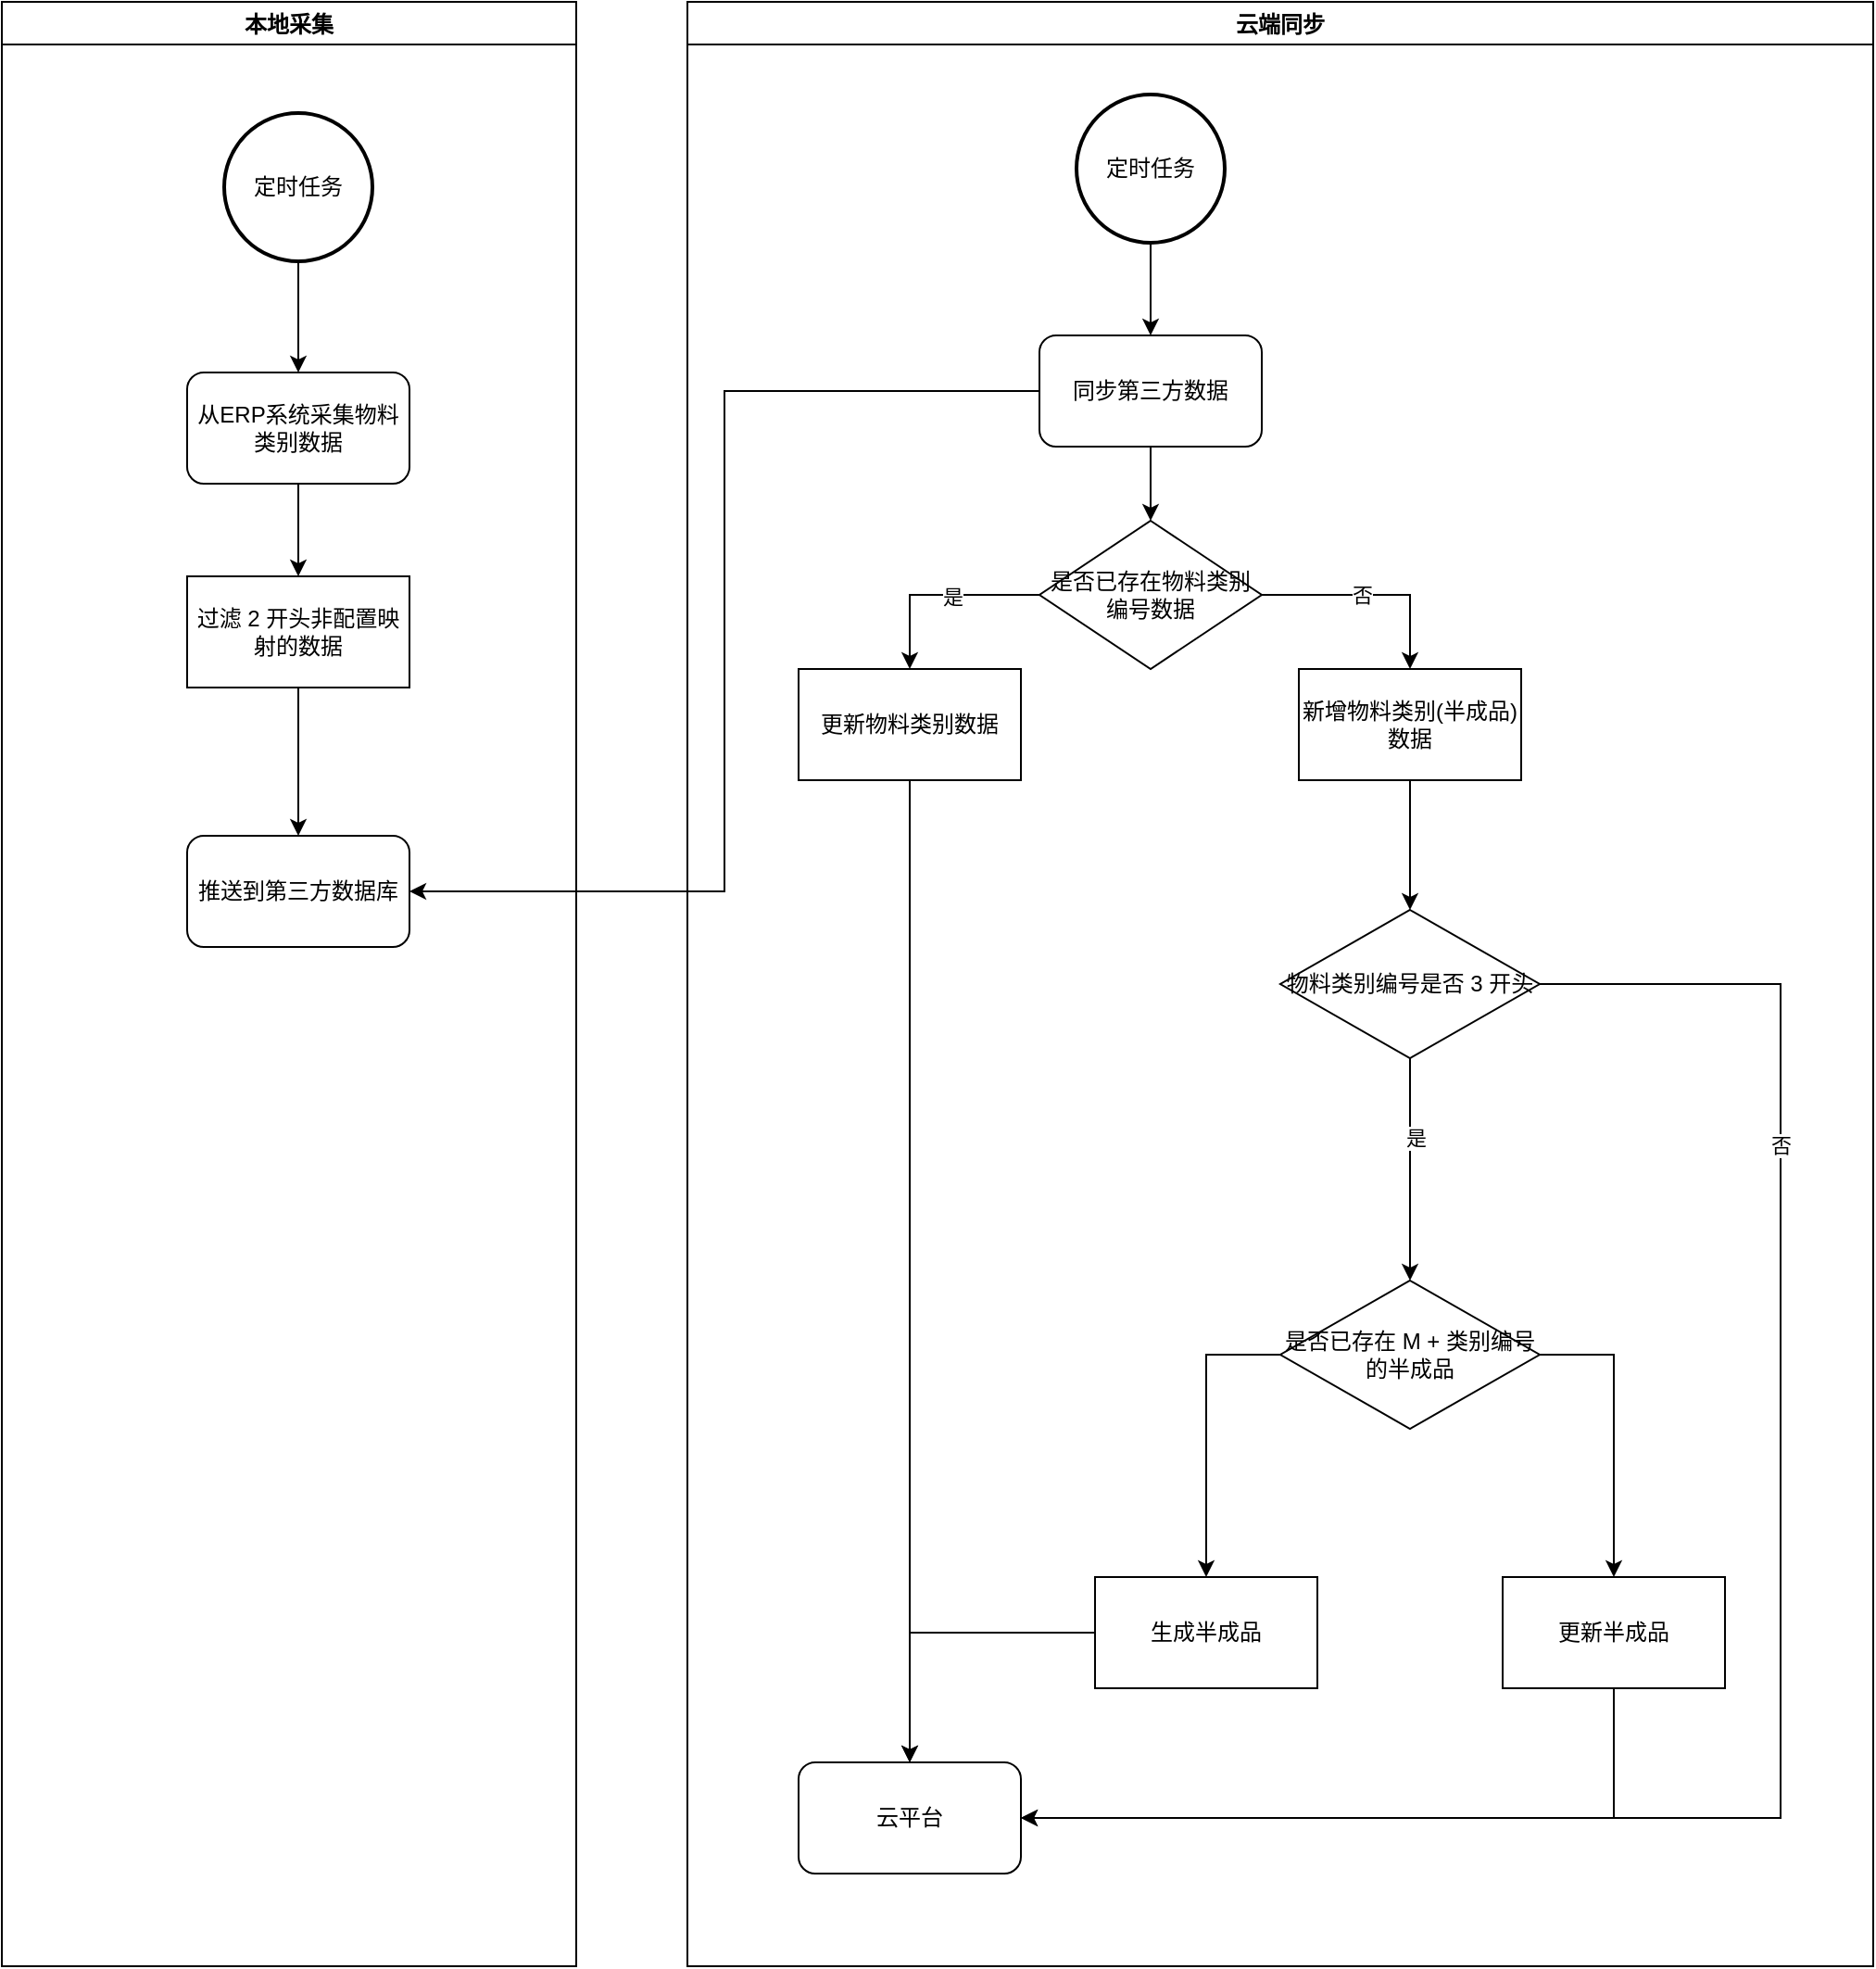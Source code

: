 <mxfile version="20.5.1" type="github">
  <diagram id="C5RBs43oDa-KdzZeNtuy" name="Page-1">
    <mxGraphModel dx="1221" dy="681" grid="1" gridSize="10" guides="1" tooltips="1" connect="1" arrows="1" fold="1" page="1" pageScale="1" pageWidth="827" pageHeight="1169" math="0" shadow="0">
      <root>
        <mxCell id="WIyWlLk6GJQsqaUBKTNV-0" />
        <mxCell id="WIyWlLk6GJQsqaUBKTNV-1" parent="WIyWlLk6GJQsqaUBKTNV-0" />
        <mxCell id="KeUmML4IdpqU2twopa0j-15" style="edgeStyle=orthogonalEdgeStyle;rounded=0;orthogonalLoop=1;jettySize=auto;html=1;exitX=0.5;exitY=1;exitDx=0;exitDy=0;exitPerimeter=0;" edge="1" parent="WIyWlLk6GJQsqaUBKTNV-1" source="KeUmML4IdpqU2twopa0j-11">
          <mxGeometry relative="1" as="geometry">
            <mxPoint x="160" y="240" as="targetPoint" />
          </mxGeometry>
        </mxCell>
        <mxCell id="KeUmML4IdpqU2twopa0j-11" value="定时任务" style="strokeWidth=2;html=1;shape=mxgraph.flowchart.start_2;whiteSpace=wrap;" vertex="1" parent="WIyWlLk6GJQsqaUBKTNV-1">
          <mxGeometry x="120" y="100" width="80" height="80" as="geometry" />
        </mxCell>
        <mxCell id="KeUmML4IdpqU2twopa0j-18" style="edgeStyle=orthogonalEdgeStyle;rounded=0;orthogonalLoop=1;jettySize=auto;html=1;exitX=0.5;exitY=1;exitDx=0;exitDy=0;" edge="1" parent="WIyWlLk6GJQsqaUBKTNV-1" source="KeUmML4IdpqU2twopa0j-16">
          <mxGeometry relative="1" as="geometry">
            <mxPoint x="160" y="350" as="targetPoint" />
          </mxGeometry>
        </mxCell>
        <mxCell id="KeUmML4IdpqU2twopa0j-16" value="从ERP系统采集物料类别数据" style="rounded=1;whiteSpace=wrap;html=1;" vertex="1" parent="WIyWlLk6GJQsqaUBKTNV-1">
          <mxGeometry x="100" y="240" width="120" height="60" as="geometry" />
        </mxCell>
        <mxCell id="KeUmML4IdpqU2twopa0j-29" style="edgeStyle=orthogonalEdgeStyle;rounded=0;orthogonalLoop=1;jettySize=auto;html=1;exitX=0.5;exitY=1;exitDx=0;exitDy=0;entryX=0.5;entryY=0;entryDx=0;entryDy=0;" edge="1" parent="WIyWlLk6GJQsqaUBKTNV-1" source="KeUmML4IdpqU2twopa0j-25" target="KeUmML4IdpqU2twopa0j-28">
          <mxGeometry relative="1" as="geometry" />
        </mxCell>
        <mxCell id="KeUmML4IdpqU2twopa0j-25" value="过滤 2 开头非配置映射的数据" style="rounded=0;whiteSpace=wrap;html=1;" vertex="1" parent="WIyWlLk6GJQsqaUBKTNV-1">
          <mxGeometry x="100" y="350" width="120" height="60" as="geometry" />
        </mxCell>
        <mxCell id="KeUmML4IdpqU2twopa0j-26" value="本地采集" style="swimlane;" vertex="1" parent="WIyWlLk6GJQsqaUBKTNV-1">
          <mxGeometry y="40" width="310" height="1060" as="geometry" />
        </mxCell>
        <mxCell id="KeUmML4IdpqU2twopa0j-28" value="推送到第三方数据库" style="rounded=1;whiteSpace=wrap;html=1;" vertex="1" parent="KeUmML4IdpqU2twopa0j-26">
          <mxGeometry x="100" y="450" width="120" height="60" as="geometry" />
        </mxCell>
        <mxCell id="KeUmML4IdpqU2twopa0j-27" value="云端同步" style="swimlane;" vertex="1" parent="WIyWlLk6GJQsqaUBKTNV-1">
          <mxGeometry x="370" y="40" width="640" height="1060" as="geometry" />
        </mxCell>
        <mxCell id="KeUmML4IdpqU2twopa0j-34" style="edgeStyle=orthogonalEdgeStyle;rounded=0;orthogonalLoop=1;jettySize=auto;html=1;exitX=0.5;exitY=1;exitDx=0;exitDy=0;exitPerimeter=0;entryX=0.5;entryY=0;entryDx=0;entryDy=0;" edge="1" parent="KeUmML4IdpqU2twopa0j-27" source="KeUmML4IdpqU2twopa0j-30" target="KeUmML4IdpqU2twopa0j-32">
          <mxGeometry relative="1" as="geometry" />
        </mxCell>
        <mxCell id="KeUmML4IdpqU2twopa0j-30" value="定时任务" style="strokeWidth=2;html=1;shape=mxgraph.flowchart.start_2;whiteSpace=wrap;" vertex="1" parent="KeUmML4IdpqU2twopa0j-27">
          <mxGeometry x="210" y="50" width="80" height="80" as="geometry" />
        </mxCell>
        <mxCell id="KeUmML4IdpqU2twopa0j-37" style="edgeStyle=orthogonalEdgeStyle;rounded=0;orthogonalLoop=1;jettySize=auto;html=1;exitX=0.5;exitY=1;exitDx=0;exitDy=0;entryX=0.5;entryY=0;entryDx=0;entryDy=0;" edge="1" parent="KeUmML4IdpqU2twopa0j-27" source="KeUmML4IdpqU2twopa0j-32" target="KeUmML4IdpqU2twopa0j-35">
          <mxGeometry relative="1" as="geometry" />
        </mxCell>
        <mxCell id="KeUmML4IdpqU2twopa0j-32" value="同步第三方数据" style="rounded=1;whiteSpace=wrap;html=1;" vertex="1" parent="KeUmML4IdpqU2twopa0j-27">
          <mxGeometry x="190" y="180" width="120" height="60" as="geometry" />
        </mxCell>
        <mxCell id="KeUmML4IdpqU2twopa0j-42" style="edgeStyle=orthogonalEdgeStyle;rounded=0;orthogonalLoop=1;jettySize=auto;html=1;exitX=0;exitY=0.5;exitDx=0;exitDy=0;entryX=0.5;entryY=0;entryDx=0;entryDy=0;" edge="1" parent="KeUmML4IdpqU2twopa0j-27" source="KeUmML4IdpqU2twopa0j-35" target="KeUmML4IdpqU2twopa0j-40">
          <mxGeometry relative="1" as="geometry" />
        </mxCell>
        <mxCell id="KeUmML4IdpqU2twopa0j-44" value="是" style="edgeLabel;html=1;align=center;verticalAlign=middle;resizable=0;points=[];" vertex="1" connectable="0" parent="KeUmML4IdpqU2twopa0j-42">
          <mxGeometry x="-0.135" y="1" relative="1" as="geometry">
            <mxPoint as="offset" />
          </mxGeometry>
        </mxCell>
        <mxCell id="KeUmML4IdpqU2twopa0j-43" style="edgeStyle=orthogonalEdgeStyle;rounded=0;orthogonalLoop=1;jettySize=auto;html=1;exitX=1;exitY=0.5;exitDx=0;exitDy=0;entryX=0.5;entryY=0;entryDx=0;entryDy=0;" edge="1" parent="KeUmML4IdpqU2twopa0j-27" source="KeUmML4IdpqU2twopa0j-35" target="KeUmML4IdpqU2twopa0j-41">
          <mxGeometry relative="1" as="geometry" />
        </mxCell>
        <mxCell id="KeUmML4IdpqU2twopa0j-45" value="否" style="edgeLabel;html=1;align=center;verticalAlign=middle;resizable=0;points=[];" vertex="1" connectable="0" parent="KeUmML4IdpqU2twopa0j-43">
          <mxGeometry x="-0.096" relative="1" as="geometry">
            <mxPoint as="offset" />
          </mxGeometry>
        </mxCell>
        <mxCell id="KeUmML4IdpqU2twopa0j-35" value="是否已存在物料类别编号数据" style="rhombus;whiteSpace=wrap;html=1;" vertex="1" parent="KeUmML4IdpqU2twopa0j-27">
          <mxGeometry x="190" y="280" width="120" height="80" as="geometry" />
        </mxCell>
        <mxCell id="KeUmML4IdpqU2twopa0j-40" value="更新物料类别数据" style="rounded=0;whiteSpace=wrap;html=1;" vertex="1" parent="KeUmML4IdpqU2twopa0j-27">
          <mxGeometry x="60" y="360" width="120" height="60" as="geometry" />
        </mxCell>
        <mxCell id="KeUmML4IdpqU2twopa0j-64" style="edgeStyle=orthogonalEdgeStyle;rounded=0;orthogonalLoop=1;jettySize=auto;html=1;exitX=0.5;exitY=1;exitDx=0;exitDy=0;entryX=0.5;entryY=0;entryDx=0;entryDy=0;" edge="1" parent="KeUmML4IdpqU2twopa0j-27" source="KeUmML4IdpqU2twopa0j-41" target="KeUmML4IdpqU2twopa0j-51">
          <mxGeometry relative="1" as="geometry" />
        </mxCell>
        <mxCell id="KeUmML4IdpqU2twopa0j-41" value="新增物料类别(半成品)数据" style="rounded=0;whiteSpace=wrap;html=1;" vertex="1" parent="KeUmML4IdpqU2twopa0j-27">
          <mxGeometry x="330" y="360" width="120" height="60" as="geometry" />
        </mxCell>
        <mxCell id="KeUmML4IdpqU2twopa0j-55" style="edgeStyle=orthogonalEdgeStyle;rounded=0;orthogonalLoop=1;jettySize=auto;html=1;exitX=0.5;exitY=1;exitDx=0;exitDy=0;entryX=0.5;entryY=0;entryDx=0;entryDy=0;" edge="1" parent="KeUmML4IdpqU2twopa0j-27" source="KeUmML4IdpqU2twopa0j-51" target="KeUmML4IdpqU2twopa0j-52">
          <mxGeometry relative="1" as="geometry" />
        </mxCell>
        <mxCell id="KeUmML4IdpqU2twopa0j-56" value="是" style="edgeLabel;html=1;align=center;verticalAlign=middle;resizable=0;points=[];" vertex="1" connectable="0" parent="KeUmML4IdpqU2twopa0j-55">
          <mxGeometry x="-0.305" y="3" relative="1" as="geometry">
            <mxPoint y="1" as="offset" />
          </mxGeometry>
        </mxCell>
        <mxCell id="KeUmML4IdpqU2twopa0j-74" style="edgeStyle=orthogonalEdgeStyle;rounded=0;orthogonalLoop=1;jettySize=auto;html=1;exitX=1;exitY=0.5;exitDx=0;exitDy=0;entryX=1;entryY=0.5;entryDx=0;entryDy=0;" edge="1" parent="KeUmML4IdpqU2twopa0j-27" source="KeUmML4IdpqU2twopa0j-51" target="KeUmML4IdpqU2twopa0j-46">
          <mxGeometry relative="1" as="geometry">
            <Array as="points">
              <mxPoint x="590" y="530" />
              <mxPoint x="590" y="980" />
            </Array>
          </mxGeometry>
        </mxCell>
        <mxCell id="KeUmML4IdpqU2twopa0j-76" value="否" style="edgeLabel;html=1;align=center;verticalAlign=middle;resizable=0;points=[];" vertex="1" connectable="0" parent="KeUmML4IdpqU2twopa0j-74">
          <mxGeometry x="-0.562" relative="1" as="geometry">
            <mxPoint as="offset" />
          </mxGeometry>
        </mxCell>
        <mxCell id="KeUmML4IdpqU2twopa0j-51" value="物料类别编号是否 3 开头" style="rhombus;whiteSpace=wrap;html=1;" vertex="1" parent="KeUmML4IdpqU2twopa0j-27">
          <mxGeometry x="320" y="490" width="140" height="80" as="geometry" />
        </mxCell>
        <mxCell id="KeUmML4IdpqU2twopa0j-71" style="edgeStyle=orthogonalEdgeStyle;rounded=0;orthogonalLoop=1;jettySize=auto;html=1;exitX=1;exitY=0.5;exitDx=0;exitDy=0;entryX=0.5;entryY=0;entryDx=0;entryDy=0;" edge="1" parent="KeUmML4IdpqU2twopa0j-27" source="KeUmML4IdpqU2twopa0j-52" target="KeUmML4IdpqU2twopa0j-69">
          <mxGeometry relative="1" as="geometry" />
        </mxCell>
        <mxCell id="KeUmML4IdpqU2twopa0j-72" style="edgeStyle=orthogonalEdgeStyle;rounded=0;orthogonalLoop=1;jettySize=auto;html=1;exitX=0;exitY=0.5;exitDx=0;exitDy=0;entryX=0.5;entryY=0;entryDx=0;entryDy=0;" edge="1" parent="KeUmML4IdpqU2twopa0j-27" source="KeUmML4IdpqU2twopa0j-52" target="KeUmML4IdpqU2twopa0j-59">
          <mxGeometry relative="1" as="geometry" />
        </mxCell>
        <mxCell id="KeUmML4IdpqU2twopa0j-52" value="是否已存在 M + 类别编号的半成品" style="rhombus;whiteSpace=wrap;html=1;" vertex="1" parent="KeUmML4IdpqU2twopa0j-27">
          <mxGeometry x="320" y="690" width="140" height="80" as="geometry" />
        </mxCell>
        <mxCell id="KeUmML4IdpqU2twopa0j-46" value="云平台" style="rounded=1;whiteSpace=wrap;html=1;" vertex="1" parent="KeUmML4IdpqU2twopa0j-27">
          <mxGeometry x="60" y="950" width="120" height="60" as="geometry" />
        </mxCell>
        <mxCell id="KeUmML4IdpqU2twopa0j-47" style="edgeStyle=orthogonalEdgeStyle;rounded=0;orthogonalLoop=1;jettySize=auto;html=1;exitX=0.5;exitY=1;exitDx=0;exitDy=0;entryX=0.5;entryY=0;entryDx=0;entryDy=0;" edge="1" parent="KeUmML4IdpqU2twopa0j-27" source="KeUmML4IdpqU2twopa0j-40" target="KeUmML4IdpqU2twopa0j-46">
          <mxGeometry relative="1" as="geometry" />
        </mxCell>
        <mxCell id="KeUmML4IdpqU2twopa0j-59" value="生成半成品" style="rounded=0;whiteSpace=wrap;html=1;" vertex="1" parent="KeUmML4IdpqU2twopa0j-27">
          <mxGeometry x="220" y="850" width="120" height="60" as="geometry" />
        </mxCell>
        <mxCell id="KeUmML4IdpqU2twopa0j-65" style="edgeStyle=orthogonalEdgeStyle;rounded=0;orthogonalLoop=1;jettySize=auto;html=1;exitX=0;exitY=0.5;exitDx=0;exitDy=0;entryX=0.5;entryY=0;entryDx=0;entryDy=0;" edge="1" parent="KeUmML4IdpqU2twopa0j-27" source="KeUmML4IdpqU2twopa0j-59" target="KeUmML4IdpqU2twopa0j-46">
          <mxGeometry relative="1" as="geometry" />
        </mxCell>
        <mxCell id="KeUmML4IdpqU2twopa0j-73" style="edgeStyle=orthogonalEdgeStyle;rounded=0;orthogonalLoop=1;jettySize=auto;html=1;exitX=0.5;exitY=1;exitDx=0;exitDy=0;entryX=1;entryY=0.5;entryDx=0;entryDy=0;" edge="1" parent="KeUmML4IdpqU2twopa0j-27" source="KeUmML4IdpqU2twopa0j-69" target="KeUmML4IdpqU2twopa0j-46">
          <mxGeometry relative="1" as="geometry" />
        </mxCell>
        <mxCell id="KeUmML4IdpqU2twopa0j-69" value="更新半成品" style="rounded=0;whiteSpace=wrap;html=1;" vertex="1" parent="KeUmML4IdpqU2twopa0j-27">
          <mxGeometry x="440" y="850" width="120" height="60" as="geometry" />
        </mxCell>
        <mxCell id="KeUmML4IdpqU2twopa0j-33" style="edgeStyle=orthogonalEdgeStyle;rounded=0;orthogonalLoop=1;jettySize=auto;html=1;exitX=0;exitY=0.5;exitDx=0;exitDy=0;entryX=1;entryY=0.5;entryDx=0;entryDy=0;" edge="1" parent="WIyWlLk6GJQsqaUBKTNV-1" source="KeUmML4IdpqU2twopa0j-32" target="KeUmML4IdpqU2twopa0j-28">
          <mxGeometry relative="1" as="geometry" />
        </mxCell>
      </root>
    </mxGraphModel>
  </diagram>
</mxfile>
